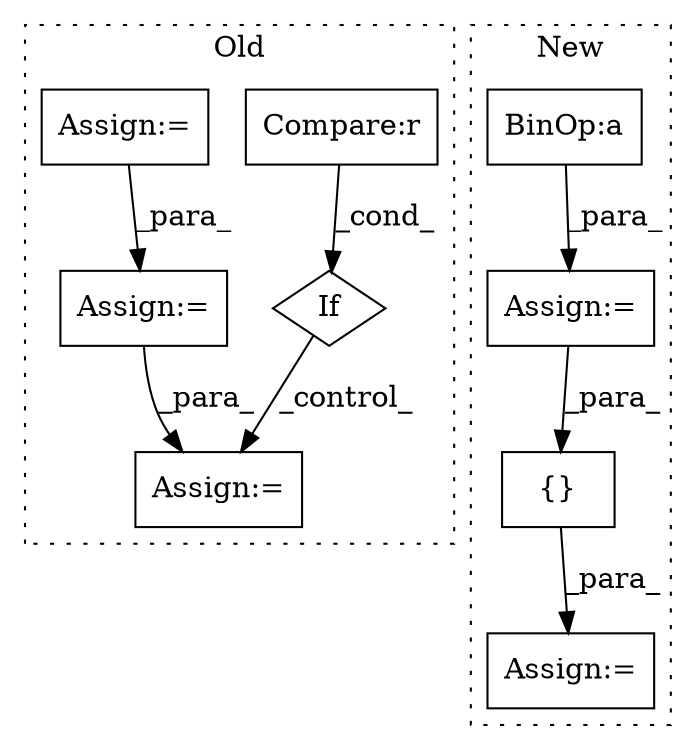 digraph G {
subgraph cluster0 {
1 [label="If" a="96" s="7013,7046" l="3,18" shape="diamond"];
3 [label="Assign:=" a="68" s="7194" l="3" shape="box"];
5 [label="Compare:r" a="40" s="7016" l="30" shape="box"];
6 [label="Assign:=" a="68" s="6740" l="3" shape="box"];
9 [label="Assign:=" a="68" s="6921" l="3" shape="box"];
label = "Old";
style="dotted";
}
subgraph cluster1 {
2 [label="{}" a="59" s="6252,6284" l="1,0" shape="box"];
4 [label="Assign:=" a="68" s="6230" l="3" shape="box"];
7 [label="Assign:=" a="68" s="5741" l="3" shape="box"];
8 [label="BinOp:a" a="82" s="5750" l="3" shape="box"];
label = "New";
style="dotted";
}
1 -> 3 [label="_control_"];
2 -> 4 [label="_para_"];
5 -> 1 [label="_cond_"];
6 -> 9 [label="_para_"];
7 -> 2 [label="_para_"];
8 -> 7 [label="_para_"];
9 -> 3 [label="_para_"];
}